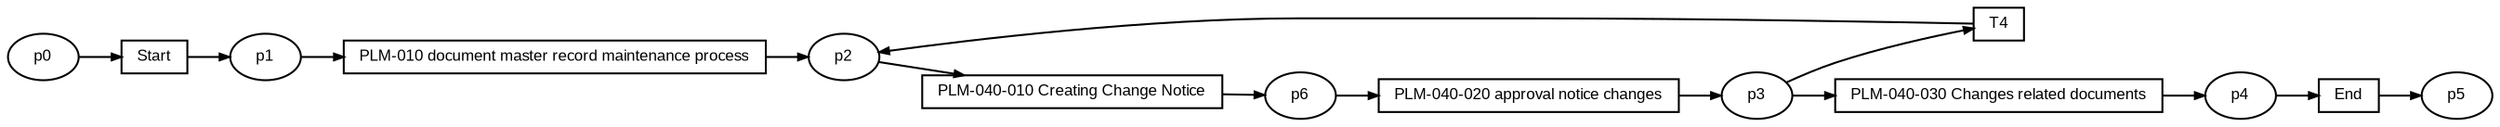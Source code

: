 digraph G {ranksep=".3"; fontsize="8"; remincross=true; margin="0.0,0.0"; fontname="Arial";rankdir="LR"; 
edge [arrowsize="0.5"];
node [height=".2",width=".2",fontname="Arial",fontsize="8"];
t0 [shape="box",label="Start"];
t1 [shape="box",label="PLM-010 document master record maintenance process"];
t2 [shape="box",label="PLM-040-010 Creating Change Notice"];
t3 [shape="box",label="PLM-040-030 Changes related documents"];
t4 [shape="box",label="T4"];
t5 [shape="box",label="End"];
t6 [shape="box",label="PLM-040-020 approval notice changes"];
p0 [shape="oval",label="p0"];
p1 [shape="oval",label="p1"];
p2 [shape="oval",label="p2"];
p3 [shape="oval",label="p3"];
p4 [shape="oval",label="p4"];
p5 [shape="oval",label="p5"];
p6 [shape="oval",label="p6"];
p1 -> t1[label=""];
t0 -> p1[label=""];
t1 -> p2[label=""];
p0 -> t0[label=""];
t4 -> p2[label=""];
p2 -> t2[label=""];
p6 -> t6[label=""];
p3 -> t4[label=""];
t2 -> p6[label=""];
t6 -> p3[label=""];
p3 -> t3[label=""];
t5 -> p5[label=""];
p4 -> t5[label=""];
t3 -> p4[label=""];
}
